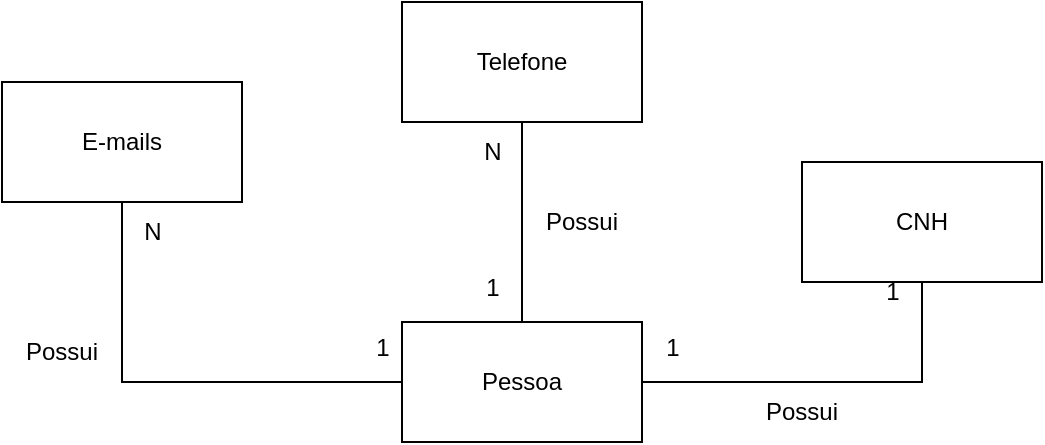 <mxfile version="21.6.5" type="device">
  <diagram name="Página-1" id="KptG2NSVaIoNb7bmPORQ">
    <mxGraphModel dx="453" dy="421" grid="1" gridSize="10" guides="1" tooltips="1" connect="1" arrows="1" fold="1" page="1" pageScale="1" pageWidth="827" pageHeight="1169" math="0" shadow="0">
      <root>
        <mxCell id="0" />
        <mxCell id="1" parent="0" />
        <mxCell id="BUbc3WjKIzKhNUt_6iZI-5" style="edgeStyle=orthogonalEdgeStyle;rounded=0;orthogonalLoop=1;jettySize=auto;html=1;endArrow=none;endFill=0;entryX=0.5;entryY=1;entryDx=0;entryDy=0;" edge="1" parent="1" source="BUbc3WjKIzKhNUt_6iZI-1" target="BUbc3WjKIzKhNUt_6iZI-4">
          <mxGeometry relative="1" as="geometry">
            <mxPoint x="610" y="340" as="targetPoint" />
          </mxGeometry>
        </mxCell>
        <mxCell id="BUbc3WjKIzKhNUt_6iZI-6" style="edgeStyle=orthogonalEdgeStyle;rounded=0;orthogonalLoop=1;jettySize=auto;html=1;entryX=0.5;entryY=1;entryDx=0;entryDy=0;endArrow=none;endFill=0;" edge="1" parent="1" source="BUbc3WjKIzKhNUt_6iZI-1" target="BUbc3WjKIzKhNUt_6iZI-2">
          <mxGeometry relative="1" as="geometry" />
        </mxCell>
        <mxCell id="BUbc3WjKIzKhNUt_6iZI-7" style="edgeStyle=orthogonalEdgeStyle;rounded=0;orthogonalLoop=1;jettySize=auto;html=1;endArrow=none;endFill=0;" edge="1" parent="1" source="BUbc3WjKIzKhNUt_6iZI-1" target="BUbc3WjKIzKhNUt_6iZI-3">
          <mxGeometry relative="1" as="geometry" />
        </mxCell>
        <mxCell id="BUbc3WjKIzKhNUt_6iZI-1" value="Pessoa" style="rounded=0;whiteSpace=wrap;html=1;" vertex="1" parent="1">
          <mxGeometry x="350" y="350" width="120" height="60" as="geometry" />
        </mxCell>
        <mxCell id="BUbc3WjKIzKhNUt_6iZI-2" value="Telefone" style="rounded=0;whiteSpace=wrap;html=1;" vertex="1" parent="1">
          <mxGeometry x="350" y="190" width="120" height="60" as="geometry" />
        </mxCell>
        <mxCell id="BUbc3WjKIzKhNUt_6iZI-3" value="E-mails" style="rounded=0;whiteSpace=wrap;html=1;" vertex="1" parent="1">
          <mxGeometry x="150" y="230" width="120" height="60" as="geometry" />
        </mxCell>
        <mxCell id="BUbc3WjKIzKhNUt_6iZI-4" value="CNH" style="rounded=0;whiteSpace=wrap;html=1;" vertex="1" parent="1">
          <mxGeometry x="550" y="270" width="120" height="60" as="geometry" />
        </mxCell>
        <mxCell id="BUbc3WjKIzKhNUt_6iZI-8" value="1" style="text;html=1;align=center;verticalAlign=middle;resizable=0;points=[];autosize=1;strokeColor=none;fillColor=none;" vertex="1" parent="1">
          <mxGeometry x="325" y="348" width="30" height="30" as="geometry" />
        </mxCell>
        <mxCell id="BUbc3WjKIzKhNUt_6iZI-9" value="1" style="text;html=1;align=center;verticalAlign=middle;resizable=0;points=[];autosize=1;strokeColor=none;fillColor=none;" vertex="1" parent="1">
          <mxGeometry x="380" y="318" width="30" height="30" as="geometry" />
        </mxCell>
        <mxCell id="BUbc3WjKIzKhNUt_6iZI-10" value="1" style="text;html=1;align=center;verticalAlign=middle;resizable=0;points=[];autosize=1;strokeColor=none;fillColor=none;" vertex="1" parent="1">
          <mxGeometry x="470" y="348" width="30" height="30" as="geometry" />
        </mxCell>
        <mxCell id="BUbc3WjKIzKhNUt_6iZI-11" value="1" style="text;html=1;align=center;verticalAlign=middle;resizable=0;points=[];autosize=1;strokeColor=none;fillColor=none;" vertex="1" parent="1">
          <mxGeometry x="580" y="320" width="30" height="30" as="geometry" />
        </mxCell>
        <mxCell id="BUbc3WjKIzKhNUt_6iZI-13" value="N" style="text;html=1;align=center;verticalAlign=middle;resizable=0;points=[];autosize=1;strokeColor=none;fillColor=none;" vertex="1" parent="1">
          <mxGeometry x="380" y="250" width="30" height="30" as="geometry" />
        </mxCell>
        <mxCell id="BUbc3WjKIzKhNUt_6iZI-15" value="N" style="text;html=1;align=center;verticalAlign=middle;resizable=0;points=[];autosize=1;strokeColor=none;fillColor=none;" vertex="1" parent="1">
          <mxGeometry x="210" y="290" width="30" height="30" as="geometry" />
        </mxCell>
        <mxCell id="BUbc3WjKIzKhNUt_6iZI-16" value="Possui" style="text;html=1;strokeColor=none;fillColor=none;align=center;verticalAlign=middle;whiteSpace=wrap;rounded=0;" vertex="1" parent="1">
          <mxGeometry x="150" y="350" width="60" height="30" as="geometry" />
        </mxCell>
        <mxCell id="BUbc3WjKIzKhNUt_6iZI-17" value="Possui" style="text;html=1;strokeColor=none;fillColor=none;align=center;verticalAlign=middle;whiteSpace=wrap;rounded=0;" vertex="1" parent="1">
          <mxGeometry x="410" y="285" width="60" height="30" as="geometry" />
        </mxCell>
        <mxCell id="BUbc3WjKIzKhNUt_6iZI-18" value="Possui" style="text;html=1;strokeColor=none;fillColor=none;align=center;verticalAlign=middle;whiteSpace=wrap;rounded=0;" vertex="1" parent="1">
          <mxGeometry x="520" y="380" width="60" height="30" as="geometry" />
        </mxCell>
      </root>
    </mxGraphModel>
  </diagram>
</mxfile>
